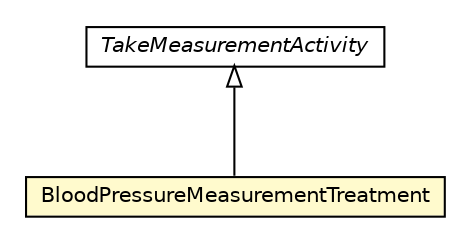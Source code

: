 #!/usr/local/bin/dot
#
# Class diagram 
# Generated by UMLGraph version R5_6-24-gf6e263 (http://www.umlgraph.org/)
#

digraph G {
	edge [fontname="Helvetica",fontsize=10,labelfontname="Helvetica",labelfontsize=10];
	node [fontname="Helvetica",fontsize=10,shape=plaintext];
	nodesep=0.25;
	ranksep=0.5;
	// org.universAAL.ontology.health.owl.BloodPressureMeasurementTreatment
	c79369 [label=<<table title="org.universAAL.ontology.health.owl.BloodPressureMeasurementTreatment" border="0" cellborder="1" cellspacing="0" cellpadding="2" port="p" bgcolor="lemonChiffon" href="./BloodPressureMeasurementTreatment.html">
		<tr><td><table border="0" cellspacing="0" cellpadding="1">
<tr><td align="center" balign="center"> BloodPressureMeasurementTreatment </td></tr>
		</table></td></tr>
		</table>>, URL="./BloodPressureMeasurementTreatment.html", fontname="Helvetica", fontcolor="black", fontsize=10.0];
	// org.universAAL.ontology.health.owl.TakeMeasurementActivity
	c79382 [label=<<table title="org.universAAL.ontology.health.owl.TakeMeasurementActivity" border="0" cellborder="1" cellspacing="0" cellpadding="2" port="p" href="./TakeMeasurementActivity.html">
		<tr><td><table border="0" cellspacing="0" cellpadding="1">
<tr><td align="center" balign="center"><font face="Helvetica-Oblique"> TakeMeasurementActivity </font></td></tr>
		</table></td></tr>
		</table>>, URL="./TakeMeasurementActivity.html", fontname="Helvetica", fontcolor="black", fontsize=10.0];
	//org.universAAL.ontology.health.owl.BloodPressureMeasurementTreatment extends org.universAAL.ontology.health.owl.TakeMeasurementActivity
	c79382:p -> c79369:p [dir=back,arrowtail=empty];
}

